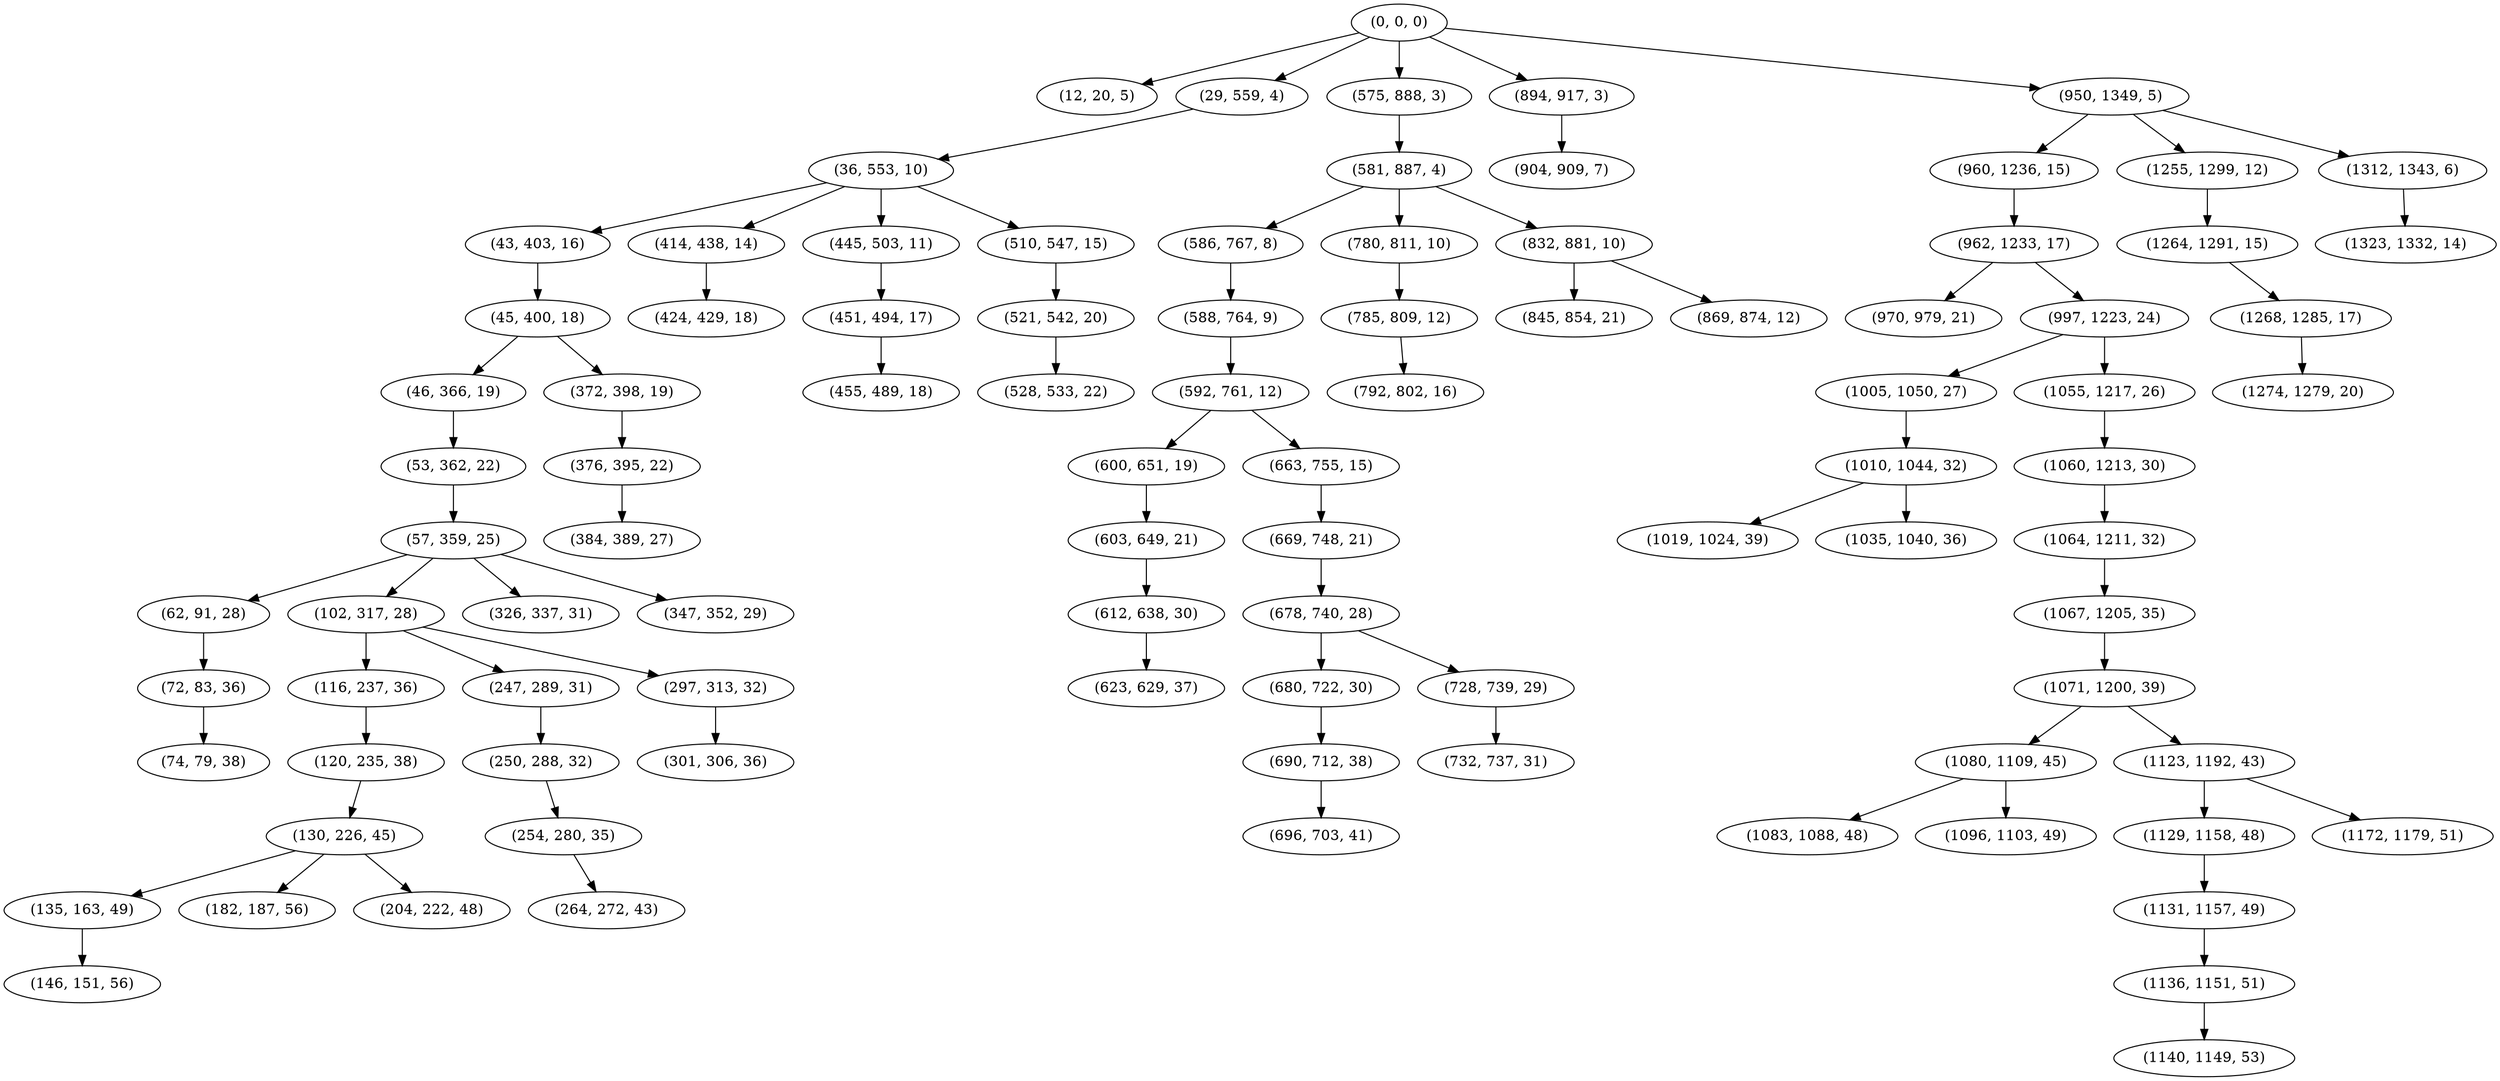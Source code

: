 digraph tree {
    "(0, 0, 0)";
    "(12, 20, 5)";
    "(29, 559, 4)";
    "(36, 553, 10)";
    "(43, 403, 16)";
    "(45, 400, 18)";
    "(46, 366, 19)";
    "(53, 362, 22)";
    "(57, 359, 25)";
    "(62, 91, 28)";
    "(72, 83, 36)";
    "(74, 79, 38)";
    "(102, 317, 28)";
    "(116, 237, 36)";
    "(120, 235, 38)";
    "(130, 226, 45)";
    "(135, 163, 49)";
    "(146, 151, 56)";
    "(182, 187, 56)";
    "(204, 222, 48)";
    "(247, 289, 31)";
    "(250, 288, 32)";
    "(254, 280, 35)";
    "(264, 272, 43)";
    "(297, 313, 32)";
    "(301, 306, 36)";
    "(326, 337, 31)";
    "(347, 352, 29)";
    "(372, 398, 19)";
    "(376, 395, 22)";
    "(384, 389, 27)";
    "(414, 438, 14)";
    "(424, 429, 18)";
    "(445, 503, 11)";
    "(451, 494, 17)";
    "(455, 489, 18)";
    "(510, 547, 15)";
    "(521, 542, 20)";
    "(528, 533, 22)";
    "(575, 888, 3)";
    "(581, 887, 4)";
    "(586, 767, 8)";
    "(588, 764, 9)";
    "(592, 761, 12)";
    "(600, 651, 19)";
    "(603, 649, 21)";
    "(612, 638, 30)";
    "(623, 629, 37)";
    "(663, 755, 15)";
    "(669, 748, 21)";
    "(678, 740, 28)";
    "(680, 722, 30)";
    "(690, 712, 38)";
    "(696, 703, 41)";
    "(728, 739, 29)";
    "(732, 737, 31)";
    "(780, 811, 10)";
    "(785, 809, 12)";
    "(792, 802, 16)";
    "(832, 881, 10)";
    "(845, 854, 21)";
    "(869, 874, 12)";
    "(894, 917, 3)";
    "(904, 909, 7)";
    "(950, 1349, 5)";
    "(960, 1236, 15)";
    "(962, 1233, 17)";
    "(970, 979, 21)";
    "(997, 1223, 24)";
    "(1005, 1050, 27)";
    "(1010, 1044, 32)";
    "(1019, 1024, 39)";
    "(1035, 1040, 36)";
    "(1055, 1217, 26)";
    "(1060, 1213, 30)";
    "(1064, 1211, 32)";
    "(1067, 1205, 35)";
    "(1071, 1200, 39)";
    "(1080, 1109, 45)";
    "(1083, 1088, 48)";
    "(1096, 1103, 49)";
    "(1123, 1192, 43)";
    "(1129, 1158, 48)";
    "(1131, 1157, 49)";
    "(1136, 1151, 51)";
    "(1140, 1149, 53)";
    "(1172, 1179, 51)";
    "(1255, 1299, 12)";
    "(1264, 1291, 15)";
    "(1268, 1285, 17)";
    "(1274, 1279, 20)";
    "(1312, 1343, 6)";
    "(1323, 1332, 14)";
    "(0, 0, 0)" -> "(12, 20, 5)";
    "(0, 0, 0)" -> "(29, 559, 4)";
    "(0, 0, 0)" -> "(575, 888, 3)";
    "(0, 0, 0)" -> "(894, 917, 3)";
    "(0, 0, 0)" -> "(950, 1349, 5)";
    "(29, 559, 4)" -> "(36, 553, 10)";
    "(36, 553, 10)" -> "(43, 403, 16)";
    "(36, 553, 10)" -> "(414, 438, 14)";
    "(36, 553, 10)" -> "(445, 503, 11)";
    "(36, 553, 10)" -> "(510, 547, 15)";
    "(43, 403, 16)" -> "(45, 400, 18)";
    "(45, 400, 18)" -> "(46, 366, 19)";
    "(45, 400, 18)" -> "(372, 398, 19)";
    "(46, 366, 19)" -> "(53, 362, 22)";
    "(53, 362, 22)" -> "(57, 359, 25)";
    "(57, 359, 25)" -> "(62, 91, 28)";
    "(57, 359, 25)" -> "(102, 317, 28)";
    "(57, 359, 25)" -> "(326, 337, 31)";
    "(57, 359, 25)" -> "(347, 352, 29)";
    "(62, 91, 28)" -> "(72, 83, 36)";
    "(72, 83, 36)" -> "(74, 79, 38)";
    "(102, 317, 28)" -> "(116, 237, 36)";
    "(102, 317, 28)" -> "(247, 289, 31)";
    "(102, 317, 28)" -> "(297, 313, 32)";
    "(116, 237, 36)" -> "(120, 235, 38)";
    "(120, 235, 38)" -> "(130, 226, 45)";
    "(130, 226, 45)" -> "(135, 163, 49)";
    "(130, 226, 45)" -> "(182, 187, 56)";
    "(130, 226, 45)" -> "(204, 222, 48)";
    "(135, 163, 49)" -> "(146, 151, 56)";
    "(247, 289, 31)" -> "(250, 288, 32)";
    "(250, 288, 32)" -> "(254, 280, 35)";
    "(254, 280, 35)" -> "(264, 272, 43)";
    "(297, 313, 32)" -> "(301, 306, 36)";
    "(372, 398, 19)" -> "(376, 395, 22)";
    "(376, 395, 22)" -> "(384, 389, 27)";
    "(414, 438, 14)" -> "(424, 429, 18)";
    "(445, 503, 11)" -> "(451, 494, 17)";
    "(451, 494, 17)" -> "(455, 489, 18)";
    "(510, 547, 15)" -> "(521, 542, 20)";
    "(521, 542, 20)" -> "(528, 533, 22)";
    "(575, 888, 3)" -> "(581, 887, 4)";
    "(581, 887, 4)" -> "(586, 767, 8)";
    "(581, 887, 4)" -> "(780, 811, 10)";
    "(581, 887, 4)" -> "(832, 881, 10)";
    "(586, 767, 8)" -> "(588, 764, 9)";
    "(588, 764, 9)" -> "(592, 761, 12)";
    "(592, 761, 12)" -> "(600, 651, 19)";
    "(592, 761, 12)" -> "(663, 755, 15)";
    "(600, 651, 19)" -> "(603, 649, 21)";
    "(603, 649, 21)" -> "(612, 638, 30)";
    "(612, 638, 30)" -> "(623, 629, 37)";
    "(663, 755, 15)" -> "(669, 748, 21)";
    "(669, 748, 21)" -> "(678, 740, 28)";
    "(678, 740, 28)" -> "(680, 722, 30)";
    "(678, 740, 28)" -> "(728, 739, 29)";
    "(680, 722, 30)" -> "(690, 712, 38)";
    "(690, 712, 38)" -> "(696, 703, 41)";
    "(728, 739, 29)" -> "(732, 737, 31)";
    "(780, 811, 10)" -> "(785, 809, 12)";
    "(785, 809, 12)" -> "(792, 802, 16)";
    "(832, 881, 10)" -> "(845, 854, 21)";
    "(832, 881, 10)" -> "(869, 874, 12)";
    "(894, 917, 3)" -> "(904, 909, 7)";
    "(950, 1349, 5)" -> "(960, 1236, 15)";
    "(950, 1349, 5)" -> "(1255, 1299, 12)";
    "(950, 1349, 5)" -> "(1312, 1343, 6)";
    "(960, 1236, 15)" -> "(962, 1233, 17)";
    "(962, 1233, 17)" -> "(970, 979, 21)";
    "(962, 1233, 17)" -> "(997, 1223, 24)";
    "(997, 1223, 24)" -> "(1005, 1050, 27)";
    "(997, 1223, 24)" -> "(1055, 1217, 26)";
    "(1005, 1050, 27)" -> "(1010, 1044, 32)";
    "(1010, 1044, 32)" -> "(1019, 1024, 39)";
    "(1010, 1044, 32)" -> "(1035, 1040, 36)";
    "(1055, 1217, 26)" -> "(1060, 1213, 30)";
    "(1060, 1213, 30)" -> "(1064, 1211, 32)";
    "(1064, 1211, 32)" -> "(1067, 1205, 35)";
    "(1067, 1205, 35)" -> "(1071, 1200, 39)";
    "(1071, 1200, 39)" -> "(1080, 1109, 45)";
    "(1071, 1200, 39)" -> "(1123, 1192, 43)";
    "(1080, 1109, 45)" -> "(1083, 1088, 48)";
    "(1080, 1109, 45)" -> "(1096, 1103, 49)";
    "(1123, 1192, 43)" -> "(1129, 1158, 48)";
    "(1123, 1192, 43)" -> "(1172, 1179, 51)";
    "(1129, 1158, 48)" -> "(1131, 1157, 49)";
    "(1131, 1157, 49)" -> "(1136, 1151, 51)";
    "(1136, 1151, 51)" -> "(1140, 1149, 53)";
    "(1255, 1299, 12)" -> "(1264, 1291, 15)";
    "(1264, 1291, 15)" -> "(1268, 1285, 17)";
    "(1268, 1285, 17)" -> "(1274, 1279, 20)";
    "(1312, 1343, 6)" -> "(1323, 1332, 14)";
}
